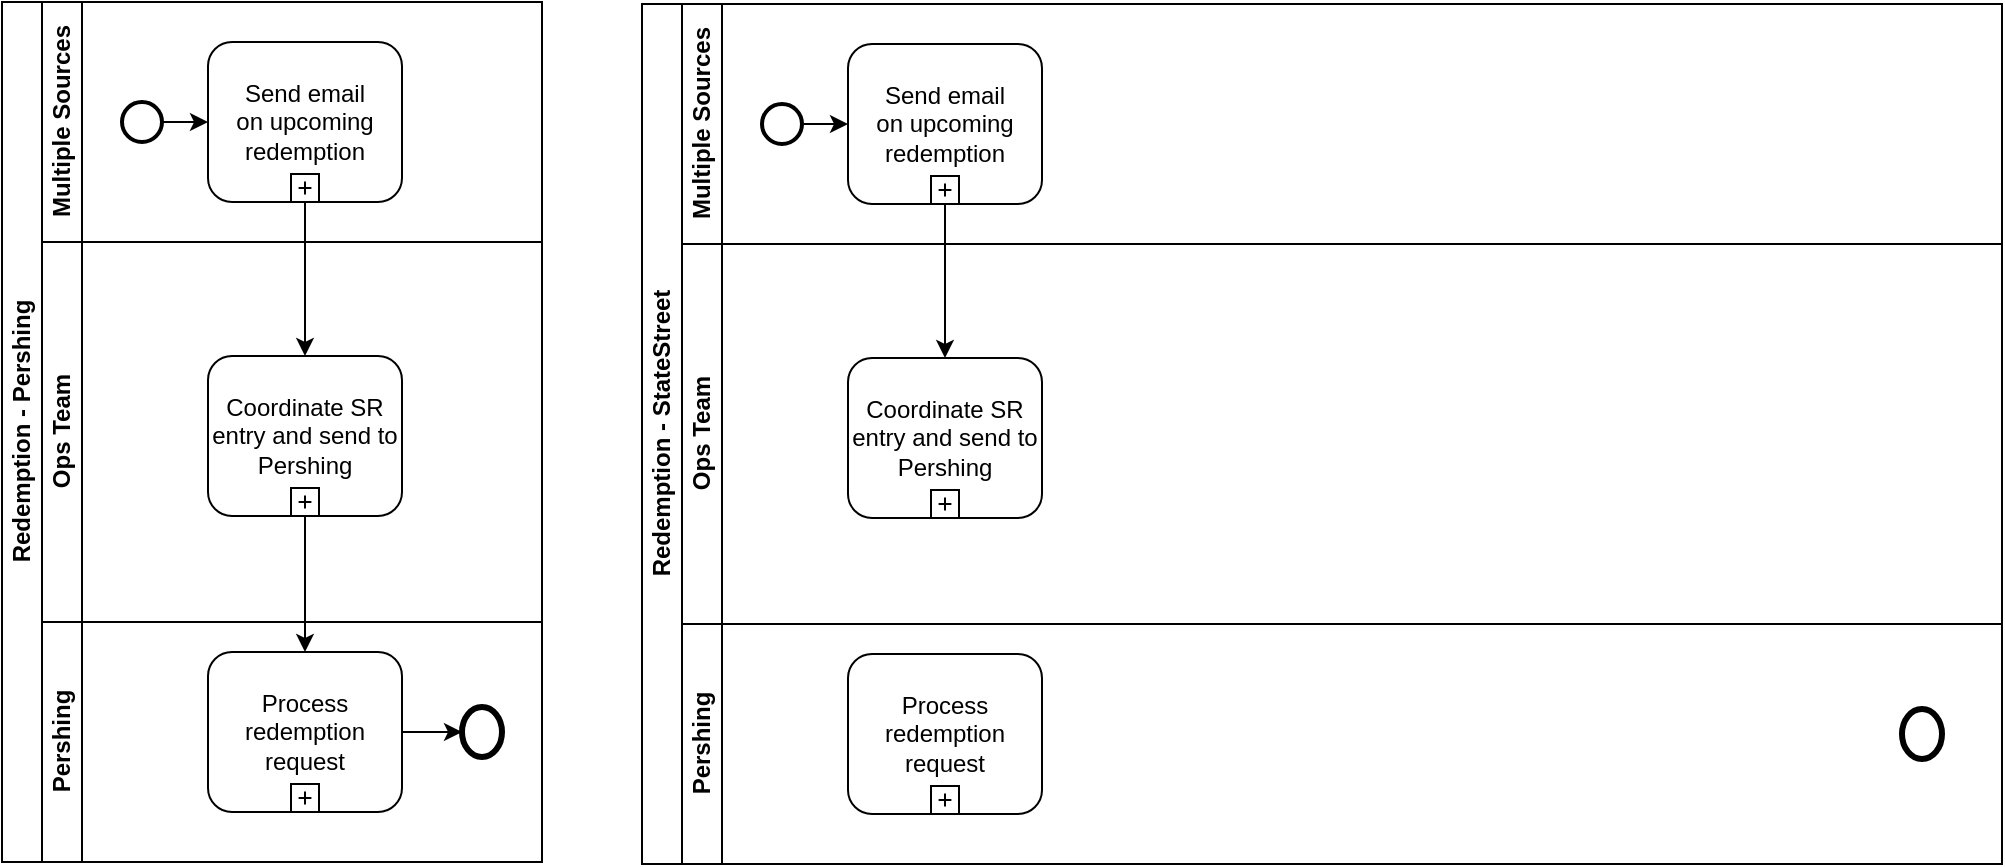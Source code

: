 <mxfile version="12.9.12" type="github">
  <diagram id="prtHgNgQTEPvFCAcTncT" name="Page-1">
    <mxGraphModel dx="1157" dy="577" grid="1" gridSize="10" guides="1" tooltips="1" connect="1" arrows="1" fold="1" page="1" pageScale="1" pageWidth="1169" pageHeight="827" math="0" shadow="0">
      <root>
        <mxCell id="0" />
        <mxCell id="1" parent="0" />
        <mxCell id="dNxyNK7c78bLwvsdeMH5-19" value="Redemption - Pershing" style="swimlane;html=1;childLayout=stackLayout;resizeParent=1;resizeParentMax=0;horizontal=0;startSize=20;horizontalStack=0;" parent="1" vertex="1">
          <mxGeometry x="10" y="9" width="270" height="430" as="geometry">
            <mxRectangle x="10" y="9" width="30" height="150" as="alternateBounds" />
          </mxGeometry>
        </mxCell>
        <mxCell id="dNxyNK7c78bLwvsdeMH5-20" value="Multiple Sources" style="swimlane;html=1;startSize=20;horizontal=0;" parent="dNxyNK7c78bLwvsdeMH5-19" vertex="1">
          <mxGeometry x="20" width="250" height="120" as="geometry" />
        </mxCell>
        <mxCell id="8vlzeIa9GTS2jfRW9FDT-38" value="" style="edgeStyle=orthogonalEdgeStyle;rounded=0;orthogonalLoop=1;jettySize=auto;html=1;" parent="dNxyNK7c78bLwvsdeMH5-20" source="8vlzeIa9GTS2jfRW9FDT-37" target="8vlzeIa9GTS2jfRW9FDT-14" edge="1">
          <mxGeometry relative="1" as="geometry" />
        </mxCell>
        <mxCell id="8vlzeIa9GTS2jfRW9FDT-14" value="Send email on&amp;nbsp;upcoming redemption" style="html=1;whiteSpace=wrap;rounded=1;dropTarget=0;" parent="dNxyNK7c78bLwvsdeMH5-20" vertex="1">
          <mxGeometry x="83" y="20" width="97" height="80" as="geometry" />
        </mxCell>
        <mxCell id="8vlzeIa9GTS2jfRW9FDT-15" value="" style="html=1;shape=plus;outlineConnect=0;" parent="8vlzeIa9GTS2jfRW9FDT-14" vertex="1">
          <mxGeometry x="0.5" y="1" width="14" height="14" relative="1" as="geometry">
            <mxPoint x="-7" y="-14" as="offset" />
          </mxGeometry>
        </mxCell>
        <mxCell id="8vlzeIa9GTS2jfRW9FDT-37" value="" style="strokeWidth=2;html=1;shape=mxgraph.flowchart.start_2;whiteSpace=wrap;" parent="dNxyNK7c78bLwvsdeMH5-20" vertex="1">
          <mxGeometry x="40" y="50" width="20" height="20" as="geometry" />
        </mxCell>
        <mxCell id="dNxyNK7c78bLwvsdeMH5-21" value="Ops Team" style="swimlane;html=1;startSize=20;horizontal=0;" parent="dNxyNK7c78bLwvsdeMH5-19" vertex="1">
          <mxGeometry x="20" y="120" width="250" height="190" as="geometry" />
        </mxCell>
        <mxCell id="8vlzeIa9GTS2jfRW9FDT-18" value="Coordinate SR entry and send to Pershing" style="html=1;whiteSpace=wrap;rounded=1;dropTarget=0;" parent="dNxyNK7c78bLwvsdeMH5-21" vertex="1">
          <mxGeometry x="83" y="57" width="97" height="80" as="geometry" />
        </mxCell>
        <mxCell id="8vlzeIa9GTS2jfRW9FDT-19" value="" style="html=1;shape=plus;outlineConnect=0;" parent="8vlzeIa9GTS2jfRW9FDT-18" vertex="1">
          <mxGeometry x="0.5" y="1" width="14" height="14" relative="1" as="geometry">
            <mxPoint x="-7" y="-14" as="offset" />
          </mxGeometry>
        </mxCell>
        <mxCell id="dNxyNK7c78bLwvsdeMH5-22" value="Pershing" style="swimlane;html=1;startSize=20;horizontal=0;" parent="dNxyNK7c78bLwvsdeMH5-19" vertex="1">
          <mxGeometry x="20" y="310" width="250" height="120" as="geometry" />
        </mxCell>
        <mxCell id="a_1iBItw7G7ZXrxy0rU5-130" style="edgeStyle=orthogonalEdgeStyle;rounded=0;orthogonalLoop=1;jettySize=auto;html=1;exitX=1;exitY=0.5;exitDx=0;exitDy=0;entryX=0;entryY=0.5;entryDx=0;entryDy=0;" edge="1" parent="dNxyNK7c78bLwvsdeMH5-22" source="a_1iBItw7G7ZXrxy0rU5-126" target="a_1iBItw7G7ZXrxy0rU5-129">
          <mxGeometry relative="1" as="geometry" />
        </mxCell>
        <mxCell id="a_1iBItw7G7ZXrxy0rU5-126" value="Process redemption request" style="html=1;whiteSpace=wrap;rounded=1;dropTarget=0;" vertex="1" parent="dNxyNK7c78bLwvsdeMH5-22">
          <mxGeometry x="83" y="15" width="97" height="80" as="geometry" />
        </mxCell>
        <mxCell id="a_1iBItw7G7ZXrxy0rU5-127" value="" style="html=1;shape=plus;outlineConnect=0;" vertex="1" parent="a_1iBItw7G7ZXrxy0rU5-126">
          <mxGeometry x="0.5" y="1" width="14" height="14" relative="1" as="geometry">
            <mxPoint x="-7" y="-14" as="offset" />
          </mxGeometry>
        </mxCell>
        <mxCell id="a_1iBItw7G7ZXrxy0rU5-129" value="" style="shape=mxgraph.bpmn.shape;html=1;verticalLabelPosition=bottom;labelBackgroundColor=#ffffff;verticalAlign=top;align=center;perimeter=ellipsePerimeter;outlineConnect=0;outline=end;symbol=general;" vertex="1" parent="dNxyNK7c78bLwvsdeMH5-22">
          <mxGeometry x="210" y="42.5" width="20" height="25" as="geometry" />
        </mxCell>
        <mxCell id="8vlzeIa9GTS2jfRW9FDT-39" value="" style="edgeStyle=orthogonalEdgeStyle;rounded=0;orthogonalLoop=1;jettySize=auto;html=1;" parent="dNxyNK7c78bLwvsdeMH5-19" source="8vlzeIa9GTS2jfRW9FDT-14" target="8vlzeIa9GTS2jfRW9FDT-18" edge="1">
          <mxGeometry relative="1" as="geometry" />
        </mxCell>
        <mxCell id="a_1iBItw7G7ZXrxy0rU5-128" value="" style="edgeStyle=orthogonalEdgeStyle;rounded=0;orthogonalLoop=1;jettySize=auto;html=1;" edge="1" parent="dNxyNK7c78bLwvsdeMH5-19" source="8vlzeIa9GTS2jfRW9FDT-18" target="a_1iBItw7G7ZXrxy0rU5-126">
          <mxGeometry relative="1" as="geometry" />
        </mxCell>
        <mxCell id="a_1iBItw7G7ZXrxy0rU5-132" value="Redemption - StateStreet" style="swimlane;html=1;childLayout=stackLayout;resizeParent=1;resizeParentMax=0;horizontal=0;startSize=20;horizontalStack=0;" vertex="1" parent="1">
          <mxGeometry x="330" y="10" width="680" height="430" as="geometry">
            <mxRectangle x="10" y="9" width="30" height="150" as="alternateBounds" />
          </mxGeometry>
        </mxCell>
        <mxCell id="a_1iBItw7G7ZXrxy0rU5-133" value="Multiple Sources" style="swimlane;html=1;startSize=20;horizontal=0;" vertex="1" parent="a_1iBItw7G7ZXrxy0rU5-132">
          <mxGeometry x="20" width="660" height="120" as="geometry" />
        </mxCell>
        <mxCell id="a_1iBItw7G7ZXrxy0rU5-134" value="" style="edgeStyle=orthogonalEdgeStyle;rounded=0;orthogonalLoop=1;jettySize=auto;html=1;" edge="1" parent="a_1iBItw7G7ZXrxy0rU5-133" source="a_1iBItw7G7ZXrxy0rU5-137" target="a_1iBItw7G7ZXrxy0rU5-135">
          <mxGeometry relative="1" as="geometry" />
        </mxCell>
        <mxCell id="a_1iBItw7G7ZXrxy0rU5-135" value="Send email on&amp;nbsp;upcoming redemption" style="html=1;whiteSpace=wrap;rounded=1;dropTarget=0;" vertex="1" parent="a_1iBItw7G7ZXrxy0rU5-133">
          <mxGeometry x="83" y="20" width="97" height="80" as="geometry" />
        </mxCell>
        <mxCell id="a_1iBItw7G7ZXrxy0rU5-136" value="" style="html=1;shape=plus;outlineConnect=0;" vertex="1" parent="a_1iBItw7G7ZXrxy0rU5-135">
          <mxGeometry x="0.5" y="1" width="14" height="14" relative="1" as="geometry">
            <mxPoint x="-7" y="-14" as="offset" />
          </mxGeometry>
        </mxCell>
        <mxCell id="a_1iBItw7G7ZXrxy0rU5-137" value="" style="strokeWidth=2;html=1;shape=mxgraph.flowchart.start_2;whiteSpace=wrap;" vertex="1" parent="a_1iBItw7G7ZXrxy0rU5-133">
          <mxGeometry x="40" y="50" width="20" height="20" as="geometry" />
        </mxCell>
        <mxCell id="a_1iBItw7G7ZXrxy0rU5-138" value="Ops Team" style="swimlane;html=1;startSize=20;horizontal=0;" vertex="1" parent="a_1iBItw7G7ZXrxy0rU5-132">
          <mxGeometry x="20" y="120" width="660" height="190" as="geometry" />
        </mxCell>
        <mxCell id="a_1iBItw7G7ZXrxy0rU5-139" value="Coordinate SR entry and send to Pershing" style="html=1;whiteSpace=wrap;rounded=1;dropTarget=0;" vertex="1" parent="a_1iBItw7G7ZXrxy0rU5-138">
          <mxGeometry x="83" y="57" width="97" height="80" as="geometry" />
        </mxCell>
        <mxCell id="a_1iBItw7G7ZXrxy0rU5-140" value="" style="html=1;shape=plus;outlineConnect=0;" vertex="1" parent="a_1iBItw7G7ZXrxy0rU5-139">
          <mxGeometry x="0.5" y="1" width="14" height="14" relative="1" as="geometry">
            <mxPoint x="-7" y="-14" as="offset" />
          </mxGeometry>
        </mxCell>
        <mxCell id="a_1iBItw7G7ZXrxy0rU5-141" value="Pershing" style="swimlane;html=1;startSize=20;horizontal=0;" vertex="1" parent="a_1iBItw7G7ZXrxy0rU5-132">
          <mxGeometry x="20" y="310" width="660" height="120" as="geometry" />
        </mxCell>
        <mxCell id="a_1iBItw7G7ZXrxy0rU5-143" value="Process redemption request" style="html=1;whiteSpace=wrap;rounded=1;dropTarget=0;" vertex="1" parent="a_1iBItw7G7ZXrxy0rU5-141">
          <mxGeometry x="83" y="15" width="97" height="80" as="geometry" />
        </mxCell>
        <mxCell id="a_1iBItw7G7ZXrxy0rU5-144" value="" style="html=1;shape=plus;outlineConnect=0;" vertex="1" parent="a_1iBItw7G7ZXrxy0rU5-143">
          <mxGeometry x="0.5" y="1" width="14" height="14" relative="1" as="geometry">
            <mxPoint x="-7" y="-14" as="offset" />
          </mxGeometry>
        </mxCell>
        <mxCell id="a_1iBItw7G7ZXrxy0rU5-145" value="" style="shape=mxgraph.bpmn.shape;html=1;verticalLabelPosition=bottom;labelBackgroundColor=#ffffff;verticalAlign=top;align=center;perimeter=ellipsePerimeter;outlineConnect=0;outline=end;symbol=general;" vertex="1" parent="a_1iBItw7G7ZXrxy0rU5-141">
          <mxGeometry x="610" y="42.5" width="20" height="25" as="geometry" />
        </mxCell>
        <mxCell id="a_1iBItw7G7ZXrxy0rU5-146" value="" style="edgeStyle=orthogonalEdgeStyle;rounded=0;orthogonalLoop=1;jettySize=auto;html=1;" edge="1" parent="a_1iBItw7G7ZXrxy0rU5-132" source="a_1iBItw7G7ZXrxy0rU5-135" target="a_1iBItw7G7ZXrxy0rU5-139">
          <mxGeometry relative="1" as="geometry" />
        </mxCell>
      </root>
    </mxGraphModel>
  </diagram>
</mxfile>
